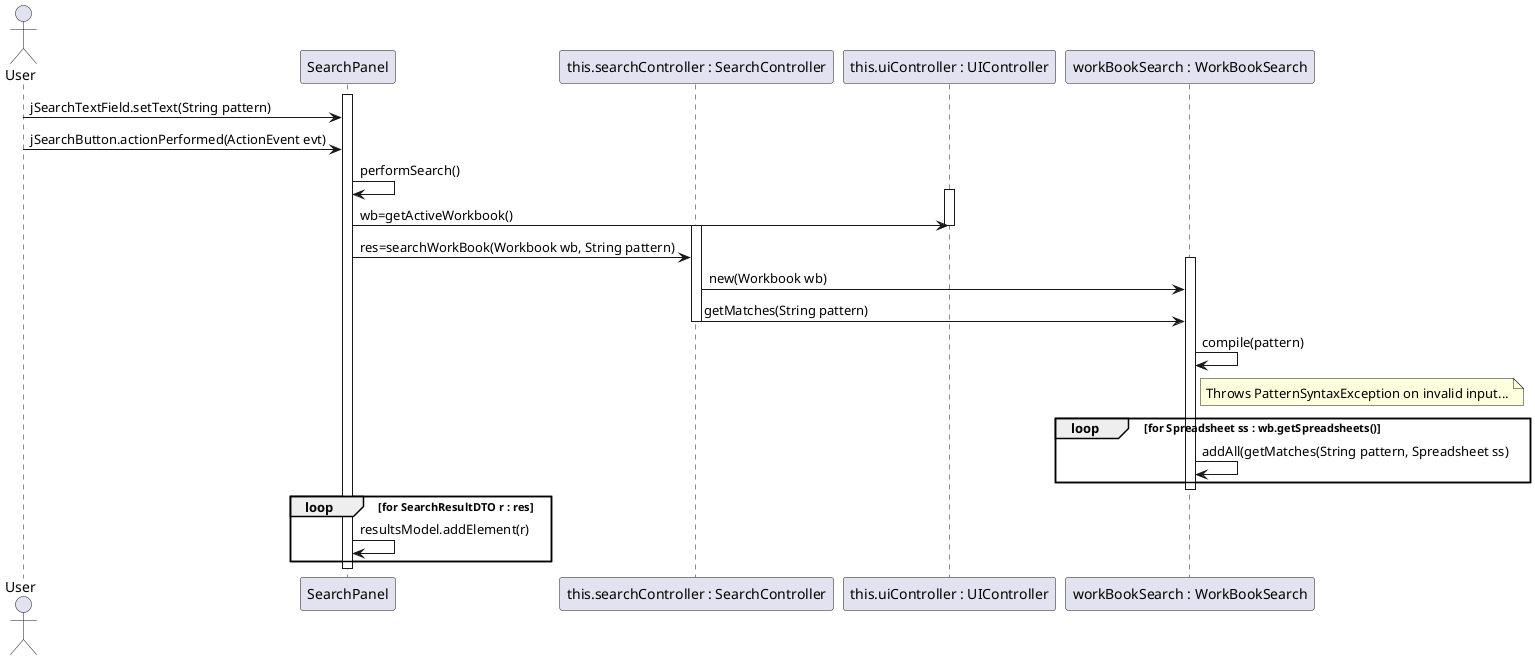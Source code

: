   @startuml doc-files/search_extension_sd.png
  actor User
  participant SearchPanel as SP
  participant "this.searchController : SearchController" as SC
  participant "this.uiController : UIController" as UIC
  participant "workBookSearch : WorkBookSearch" as wbs

  activate SP
  User -> SP : jSearchTextField.setText(String pattern)
  User -> SP : jSearchButton.actionPerformed(ActionEvent evt)
  SP -> SP : performSearch()
  activate UIC
  SP -> UIC : wb=getActiveWorkbook()
  deactivate UIC
  activate SC
  SP -> SC : res=searchWorkBook(Workbook wb, String pattern)
  activate wbs
  SC -> wbs : new(Workbook wb)
  SC -> wbs : getMatches(String pattern)
  deactivate SC
  wbs -> wbs : compile(pattern)
  note right of wbs
        Throws PatternSyntaxException on invalid input...
  end note
  loop for Spreadsheet ss : wb.getSpreadsheets()
  	wbs -> wbs : addAll(getMatches(String pattern, Spreadsheet ss)
  end
  deactivate wbs
  loop for SearchResultDTO r : res
  	SP -> SP : resultsModel.addElement(r)
  end
  deactivate SP
  @enduml
